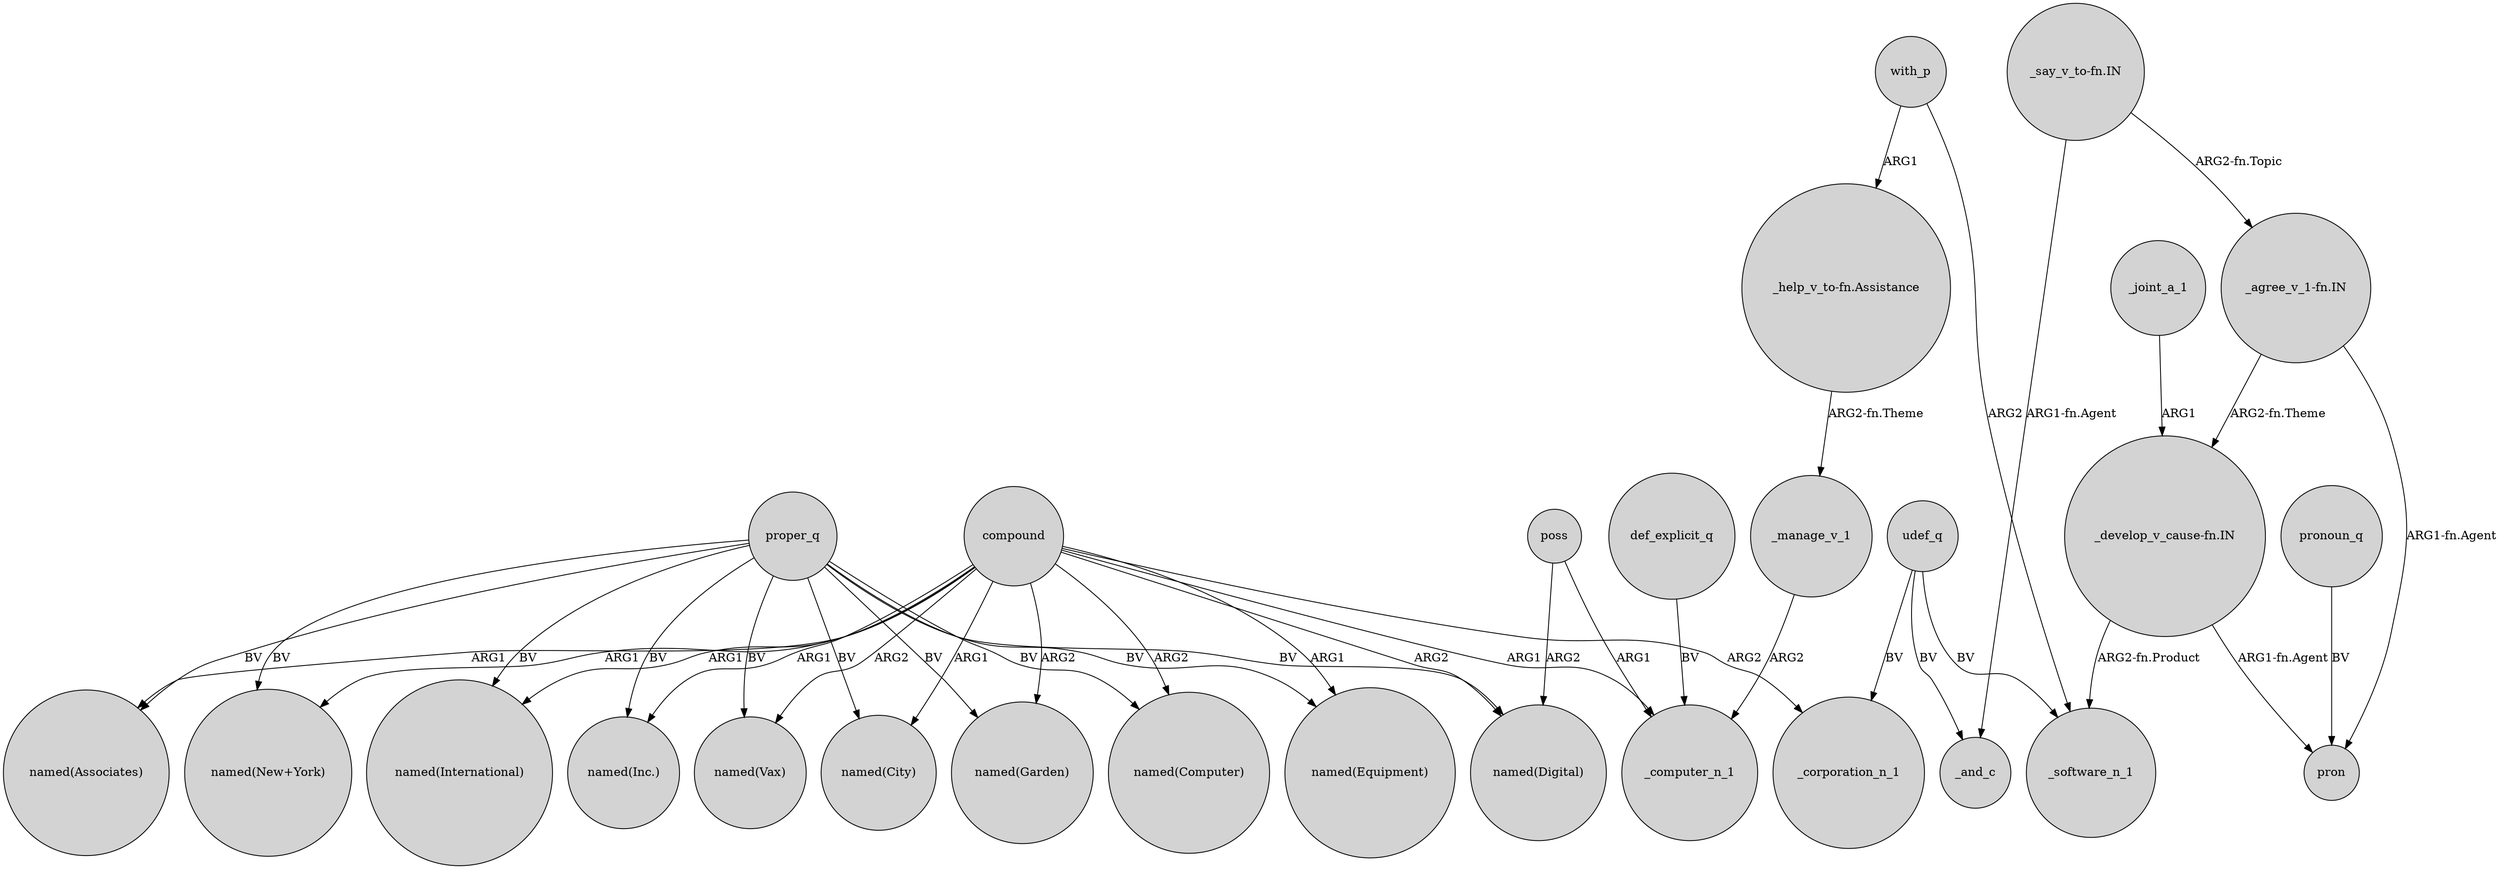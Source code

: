 digraph {
	node [shape=circle style=filled]
	compound -> "named(International)" [label=ARG1]
	_manage_v_1 -> _computer_n_1 [label=ARG2]
	proper_q -> "named(Inc.)" [label=BV]
	udef_q -> _software_n_1 [label=BV]
	proper_q -> "named(Vax)" [label=BV]
	"_say_v_to-fn.IN" -> _and_c [label="ARG1-fn.Agent"]
	proper_q -> "named(Garden)" [label=BV]
	def_explicit_q -> _computer_n_1 [label=BV]
	compound -> "named(Equipment)" [label=ARG1]
	proper_q -> "named(New+York)" [label=BV]
	"_help_v_to-fn.Assistance" -> _manage_v_1 [label="ARG2-fn.Theme"]
	"_agree_v_1-fn.IN" -> "_develop_v_cause-fn.IN" [label="ARG2-fn.Theme"]
	compound -> _corporation_n_1 [label=ARG2]
	"_agree_v_1-fn.IN" -> pron [label="ARG1-fn.Agent"]
	poss -> "named(Digital)" [label=ARG2]
	proper_q -> "named(Equipment)" [label=BV]
	"_develop_v_cause-fn.IN" -> pron [label="ARG1-fn.Agent"]
	"_say_v_to-fn.IN" -> "_agree_v_1-fn.IN" [label="ARG2-fn.Topic"]
	compound -> "named(Digital)" [label=ARG2]
	udef_q -> _corporation_n_1 [label=BV]
	pronoun_q -> pron [label=BV]
	_joint_a_1 -> "_develop_v_cause-fn.IN" [label=ARG1]
	poss -> _computer_n_1 [label=ARG1]
	compound -> _computer_n_1 [label=ARG1]
	compound -> "named(Garden)" [label=ARG2]
	proper_q -> "named(Digital)" [label=BV]
	with_p -> "_help_v_to-fn.Assistance" [label=ARG1]
	proper_q -> "named(City)" [label=BV]
	compound -> "named(New+York)" [label=ARG1]
	proper_q -> "named(Computer)" [label=BV]
	compound -> "named(Computer)" [label=ARG2]
	"_develop_v_cause-fn.IN" -> _software_n_1 [label="ARG2-fn.Product"]
	compound -> "named(Associates)" [label=ARG1]
	proper_q -> "named(Associates)" [label=BV]
	udef_q -> _and_c [label=BV]
	with_p -> _software_n_1 [label=ARG2]
	compound -> "named(City)" [label=ARG1]
	compound -> "named(Inc.)" [label=ARG1]
	proper_q -> "named(International)" [label=BV]
	compound -> "named(Vax)" [label=ARG2]
}
